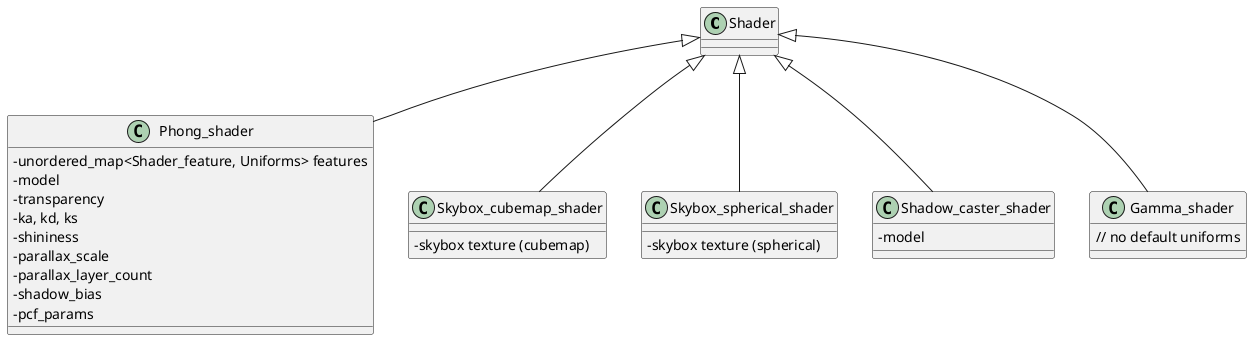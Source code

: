 @startuml
skinparam classAttributeIconSize 0

class Shader {

}

class Phong_shader {
    -unordered_map<Shader_feature, Uniforms> features
    -model
    -transparency
    -ka, kd, ks
    -shininess
    -parallax_scale
    -parallax_layer_count
    -shadow_bias
    -pcf_params
}

class Skybox_cubemap_shader {
    -skybox texture (cubemap)
}

class Skybox_spherical_shader {
    -skybox texture (spherical)
}

class Shadow_caster_shader {
    -model
}

class Gamma_shader {
    // no default uniforms
}

Shader <|-- Phong_shader
Shader <|-- Skybox_cubemap_shader
Shader <|-- Skybox_spherical_shader
Shader <|-- Shadow_caster_shader
Shader <|-- Gamma_shader
@enduml

